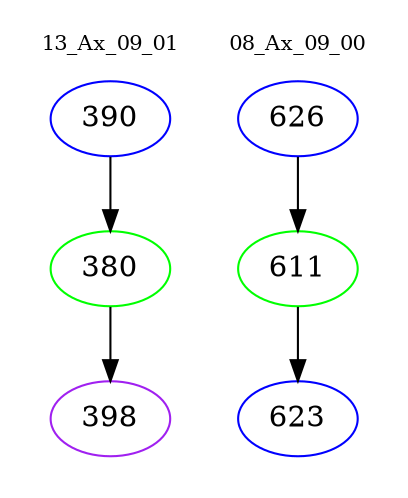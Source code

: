 digraph{
subgraph cluster_0 {
color = white
label = "13_Ax_09_01";
fontsize=10;
T0_390 [label="390", color="blue"]
T0_390 -> T0_380 [color="black"]
T0_380 [label="380", color="green"]
T0_380 -> T0_398 [color="black"]
T0_398 [label="398", color="purple"]
}
subgraph cluster_1 {
color = white
label = "08_Ax_09_00";
fontsize=10;
T1_626 [label="626", color="blue"]
T1_626 -> T1_611 [color="black"]
T1_611 [label="611", color="green"]
T1_611 -> T1_623 [color="black"]
T1_623 [label="623", color="blue"]
}
}
